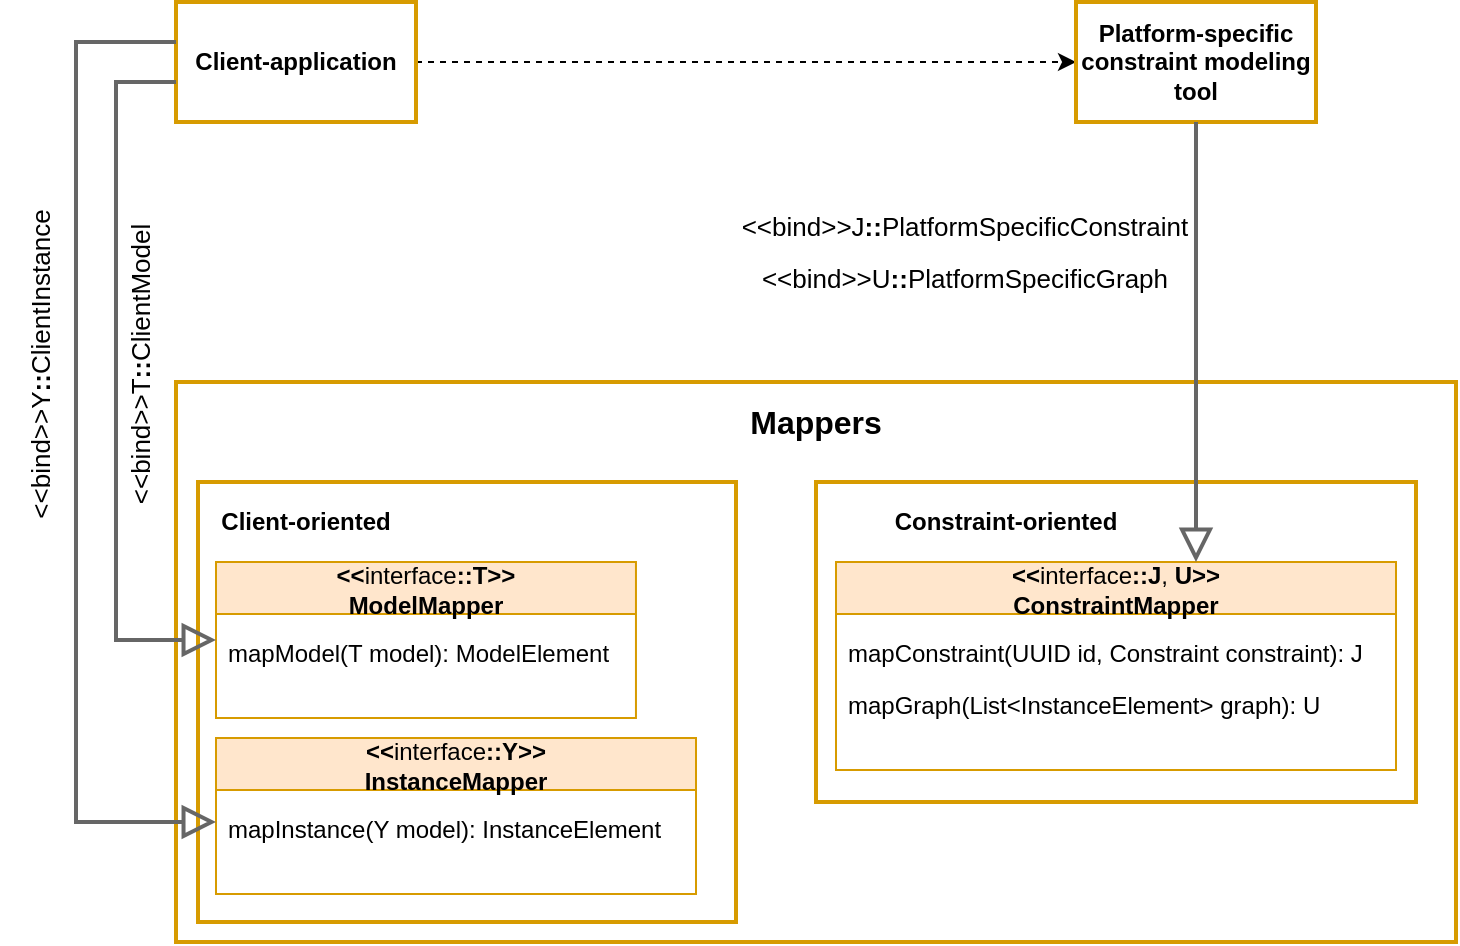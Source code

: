 <mxfile version="21.0.2" type="device"><diagram name="Page-1" id="nPY8ZxWgl_CReFnaYhJm"><mxGraphModel dx="1434" dy="834" grid="1" gridSize="10" guides="1" tooltips="1" connect="1" arrows="1" fold="1" page="1" pageScale="1" pageWidth="850" pageHeight="1100" math="0" shadow="0"><root><mxCell id="0"/><mxCell id="1" parent="0"/><mxCell id="gW2lD1iT8ykEcFyTGR89-1" value="" style="rounded=0;whiteSpace=wrap;html=1;strokeColor=#D79B00;strokeWidth=2;fontStyle=1" vertex="1" parent="1"><mxGeometry x="120" y="250" width="640" height="280" as="geometry"/></mxCell><mxCell id="gW2lD1iT8ykEcFyTGR89-41" value="" style="rounded=0;whiteSpace=wrap;html=1;strokeWidth=2;strokeColor=#D79B00;fontStyle=1;container=0;" vertex="1" parent="1"><mxGeometry x="440" y="300" width="300" height="160" as="geometry"/></mxCell><mxCell id="gW2lD1iT8ykEcFyTGR89-3" value="" style="rounded=0;whiteSpace=wrap;html=1;strokeWidth=2;strokeColor=#D79B00;fontStyle=1;container=0;" vertex="1" parent="1"><mxGeometry x="131" y="300" width="269" height="220" as="geometry"/></mxCell><mxCell id="gW2lD1iT8ykEcFyTGR89-2" value="Mappers" style="text;html=1;strokeColor=none;fillColor=none;align=center;verticalAlign=middle;whiteSpace=wrap;rounded=0;fontStyle=1;fontColor=#000000;fontSize=16;" vertex="1" parent="1"><mxGeometry x="410" y="255" width="60" height="30" as="geometry"/></mxCell><mxCell id="gW2lD1iT8ykEcFyTGR89-22" value="&lt;b&gt;&amp;lt;&amp;lt;&lt;/b&gt;interface&lt;b&gt;::T&lt;/b&gt;&lt;b style=&quot;background-color: initial;&quot;&gt;&amp;gt;&amp;gt;&lt;/b&gt;&lt;br&gt;&lt;b&gt;ModelMapper&lt;/b&gt;" style="swimlane;fontStyle=0;childLayout=stackLayout;horizontal=1;startSize=26;fillColor=#ffe6cc;horizontalStack=0;resizeParent=1;resizeParentMax=0;resizeLast=0;collapsible=1;marginBottom=0;whiteSpace=wrap;html=1;verticalAlign=middle;spacingTop=1;spacingBottom=0;spacing=2;spacingRight=0;flipH=0;flipV=0;direction=east;rotation=0;aspect=fixed;strokeColor=#d79b00;glass=0;rounded=0;shadow=0;" vertex="1" parent="1"><mxGeometry x="140" y="340" width="209.98" height="78" as="geometry"/></mxCell><mxCell id="gW2lD1iT8ykEcFyTGR89-23" value="mapModel(T model): ModelElement" style="text;strokeColor=none;fillColor=none;align=left;verticalAlign=top;spacingLeft=4;spacingRight=4;overflow=hidden;rotatable=0;points=[[0,0.5],[1,0.5]];portConstraint=eastwest;whiteSpace=wrap;html=1;strokeWidth=3;spacing=2;spacingTop=6;" vertex="1" parent="gW2lD1iT8ykEcFyTGR89-22"><mxGeometry y="26" width="209.98" height="26" as="geometry"/></mxCell><mxCell id="gW2lD1iT8ykEcFyTGR89-24" value="&amp;nbsp; &amp;nbsp;&amp;nbsp;" style="text;strokeColor=none;fillColor=none;align=left;verticalAlign=top;spacingLeft=4;spacingRight=4;overflow=hidden;rotatable=0;points=[[0,0.5],[1,0.5]];portConstraint=eastwest;whiteSpace=wrap;html=1;" vertex="1" parent="gW2lD1iT8ykEcFyTGR89-22"><mxGeometry y="52" width="209.98" height="26" as="geometry"/></mxCell><mxCell id="gW2lD1iT8ykEcFyTGR89-30" value="&lt;b&gt;&amp;lt;&amp;lt;&lt;/b&gt;interface&lt;b&gt;::Y&lt;/b&gt;&lt;b style=&quot;background-color: initial;&quot;&gt;&amp;gt;&amp;gt;&lt;/b&gt;&lt;br&gt;&lt;b&gt;InstanceMapper&lt;/b&gt;" style="swimlane;fontStyle=0;childLayout=stackLayout;horizontal=1;startSize=26;fillColor=#ffe6cc;horizontalStack=0;resizeParent=1;resizeParentMax=0;resizeLast=0;collapsible=1;marginBottom=0;whiteSpace=wrap;html=1;verticalAlign=middle;spacingTop=1;spacingBottom=0;spacing=2;spacingRight=0;flipH=0;flipV=0;direction=east;rotation=0;aspect=fixed;strokeColor=#d79b00;glass=0;rounded=0;shadow=0;" vertex="1" parent="1"><mxGeometry x="140" y="428" width="240" height="78" as="geometry"/></mxCell><mxCell id="gW2lD1iT8ykEcFyTGR89-31" value="mapInstance(Y model): InstanceElement" style="text;strokeColor=none;fillColor=none;align=left;verticalAlign=top;spacingLeft=4;spacingRight=4;overflow=hidden;rotatable=0;points=[[0,0.5],[1,0.5]];portConstraint=eastwest;whiteSpace=wrap;html=1;strokeWidth=3;spacing=2;spacingTop=6;" vertex="1" parent="gW2lD1iT8ykEcFyTGR89-30"><mxGeometry y="26" width="240" height="26" as="geometry"/></mxCell><mxCell id="gW2lD1iT8ykEcFyTGR89-32" value="&amp;nbsp; &amp;nbsp;&amp;nbsp;" style="text;strokeColor=none;fillColor=none;align=left;verticalAlign=top;spacingLeft=4;spacingRight=4;overflow=hidden;rotatable=0;points=[[0,0.5],[1,0.5]];portConstraint=eastwest;whiteSpace=wrap;html=1;" vertex="1" parent="gW2lD1iT8ykEcFyTGR89-30"><mxGeometry y="52" width="240" height="26" as="geometry"/></mxCell><mxCell id="gW2lD1iT8ykEcFyTGR89-33" value="&lt;b&gt;&amp;lt;&amp;lt;&lt;/b&gt;interface&lt;b&gt;::J&lt;/b&gt;, &lt;b&gt;U&lt;/b&gt;&lt;b style=&quot;background-color: initial;&quot;&gt;&amp;gt;&amp;gt;&lt;/b&gt;&lt;br&gt;&lt;b&gt;ConstraintMapper&lt;/b&gt;" style="swimlane;fontStyle=0;childLayout=stackLayout;horizontal=1;startSize=26;fillColor=#ffe6cc;horizontalStack=0;resizeParent=1;resizeParentMax=0;resizeLast=0;collapsible=1;marginBottom=0;whiteSpace=wrap;html=1;verticalAlign=middle;spacingTop=1;spacingBottom=0;spacing=2;spacingRight=0;flipH=0;flipV=0;direction=east;rotation=0;aspect=fixed;strokeColor=#d79b00;glass=0;rounded=0;shadow=0;" vertex="1" parent="1"><mxGeometry x="450" y="340" width="280" height="104" as="geometry"/></mxCell><mxCell id="gW2lD1iT8ykEcFyTGR89-35" value="mapConstraint(UUID id, Constraint constraint): J" style="text;strokeColor=none;fillColor=none;align=left;verticalAlign=top;spacingLeft=4;spacingRight=4;overflow=hidden;rotatable=0;points=[[0,0.5],[1,0.5]];portConstraint=eastwest;whiteSpace=wrap;html=1;spacingTop=6;" vertex="1" parent="gW2lD1iT8ykEcFyTGR89-33"><mxGeometry y="26" width="280" height="26" as="geometry"/></mxCell><mxCell id="gW2lD1iT8ykEcFyTGR89-37" value="mapGraph(List&amp;lt;InstanceElement&amp;gt; graph): U" style="text;strokeColor=none;fillColor=none;align=left;verticalAlign=top;spacingLeft=4;spacingRight=4;overflow=hidden;rotatable=0;points=[[0,0.5],[1,0.5]];portConstraint=eastwest;whiteSpace=wrap;html=1;spacingTop=6;" vertex="1" parent="gW2lD1iT8ykEcFyTGR89-33"><mxGeometry y="52" width="280" height="26" as="geometry"/></mxCell><mxCell id="gW2lD1iT8ykEcFyTGR89-36" style="text;strokeColor=none;fillColor=none;align=left;verticalAlign=top;spacingLeft=4;spacingRight=4;overflow=hidden;rotatable=0;points=[[0,0.5],[1,0.5]];portConstraint=eastwest;whiteSpace=wrap;html=1;" vertex="1" parent="gW2lD1iT8ykEcFyTGR89-33"><mxGeometry y="78" width="280" height="26" as="geometry"/></mxCell><mxCell id="gW2lD1iT8ykEcFyTGR89-4" value="Client-oriented" style="text;html=1;strokeColor=none;fillColor=none;align=center;verticalAlign=middle;whiteSpace=wrap;rounded=0;fontStyle=1;container=0;" vertex="1" parent="1"><mxGeometry x="140" y="305" width="90" height="30" as="geometry"/></mxCell><mxCell id="gW2lD1iT8ykEcFyTGR89-42" value="Constraint-oriented" style="text;html=1;strokeColor=none;fillColor=none;align=center;verticalAlign=middle;whiteSpace=wrap;rounded=0;fontStyle=1;container=0;" vertex="1" parent="1"><mxGeometry x="450" y="305" width="170" height="30" as="geometry"/></mxCell><mxCell id="gW2lD1iT8ykEcFyTGR89-52" style="edgeStyle=orthogonalEdgeStyle;rounded=0;orthogonalLoop=1;jettySize=auto;html=1;exitX=1;exitY=0.5;exitDx=0;exitDy=0;entryX=0;entryY=0.5;entryDx=0;entryDy=0;dashed=1;" edge="1" parent="1" source="gW2lD1iT8ykEcFyTGR89-43" target="gW2lD1iT8ykEcFyTGR89-49"><mxGeometry relative="1" as="geometry"/></mxCell><mxCell id="gW2lD1iT8ykEcFyTGR89-43" value="&lt;b&gt;Client-application&lt;/b&gt;" style="rounded=0;whiteSpace=wrap;html=1;strokeColor=#D79B00;strokeWidth=2;" vertex="1" parent="1"><mxGeometry x="120" y="60" width="120" height="60" as="geometry"/></mxCell><mxCell id="gW2lD1iT8ykEcFyTGR89-44" style="edgeStyle=orthogonalEdgeStyle;rounded=0;orthogonalLoop=1;jettySize=auto;html=1;endSize=12;endArrow=block;endFill=0;strokeWidth=2;fillColor=#f5f5f5;strokeColor=#666666;" edge="1" parent="1" source="gW2lD1iT8ykEcFyTGR89-43" target="gW2lD1iT8ykEcFyTGR89-22"><mxGeometry relative="1" as="geometry"><Array as="points"><mxPoint x="90" y="100"/><mxPoint x="90" y="379"/></Array></mxGeometry></mxCell><mxCell id="gW2lD1iT8ykEcFyTGR89-45" style="edgeStyle=orthogonalEdgeStyle;rounded=0;orthogonalLoop=1;jettySize=auto;html=1;endSize=12;endArrow=block;endFill=0;strokeWidth=2;fillColor=#f5f5f5;strokeColor=#666666;" edge="1" parent="1" source="gW2lD1iT8ykEcFyTGR89-43" target="gW2lD1iT8ykEcFyTGR89-30"><mxGeometry relative="1" as="geometry"><Array as="points"><mxPoint x="70" y="80"/><mxPoint x="70" y="470"/></Array></mxGeometry></mxCell><mxCell id="gW2lD1iT8ykEcFyTGR89-46" value="&lt;p style=&quot;line-height: 100%; font-size: 13px;&quot;&gt;&amp;lt;&amp;lt;bind&amp;gt;&amp;gt;T&lt;b&gt;::&lt;/b&gt;ClientModel&lt;/p&gt;" style="text;html=1;strokeColor=none;fillColor=none;align=center;verticalAlign=middle;rounded=0;rotation=0;fontStyle=0;spacing=0;whiteSpace=wrap;labelBackgroundColor=none;fontColor=#000000;horizontal=0;fontSize=13;" vertex="1" parent="1"><mxGeometry x="87" y="161" width="30" height="160" as="geometry"/></mxCell><mxCell id="gW2lD1iT8ykEcFyTGR89-48" value="&lt;p style=&quot;line-height: 100%; font-size: 13px;&quot;&gt;&amp;lt;&amp;lt;bind&amp;gt;&amp;gt;Y&lt;b&gt;::&lt;/b&gt;ClientInstance&lt;/p&gt;" style="text;html=1;strokeColor=none;fillColor=none;align=center;verticalAlign=middle;rounded=0;rotation=0;fontStyle=0;spacing=0;whiteSpace=wrap;labelBackgroundColor=none;fontColor=#000000;horizontal=0;fontSize=13;" vertex="1" parent="1"><mxGeometry x="37" y="161" width="30" height="160" as="geometry"/></mxCell><mxCell id="gW2lD1iT8ykEcFyTGR89-49" value="&lt;b&gt;Platform-specific constraint modeling tool&lt;/b&gt;" style="rounded=0;whiteSpace=wrap;html=1;strokeColor=#D79B00;strokeWidth=2;" vertex="1" parent="1"><mxGeometry x="570" y="60" width="120" height="60" as="geometry"/></mxCell><mxCell id="gW2lD1iT8ykEcFyTGR89-50" style="edgeStyle=orthogonalEdgeStyle;rounded=0;orthogonalLoop=1;jettySize=auto;html=1;endSize=12;endArrow=block;endFill=0;strokeWidth=2;fillColor=#f5f5f5;strokeColor=#666666;" edge="1" parent="1" source="gW2lD1iT8ykEcFyTGR89-49" target="gW2lD1iT8ykEcFyTGR89-33"><mxGeometry relative="1" as="geometry"><mxPoint x="130" y="110" as="sourcePoint"/><mxPoint x="150" y="389" as="targetPoint"/><Array as="points"><mxPoint x="630" y="280"/><mxPoint x="630" y="280"/></Array></mxGeometry></mxCell><mxCell id="gW2lD1iT8ykEcFyTGR89-51" value="&lt;p style=&quot;line-height: 100%; font-size: 13px;&quot;&gt;&amp;lt;&amp;lt;bind&amp;gt;&amp;gt;J&lt;b&gt;::&lt;/b&gt;PlatformSpecificConstraint&lt;/p&gt;&lt;p style=&quot;line-height: 100%; font-size: 13px;&quot;&gt;&amp;lt;&amp;lt;bind&amp;gt;&amp;gt;U&lt;b&gt;::&lt;/b&gt;PlatformSpecificGraph&lt;/p&gt;" style="text;html=1;strokeColor=none;fillColor=none;align=center;verticalAlign=middle;rounded=0;rotation=90;fontStyle=0;spacing=0;whiteSpace=wrap;labelBackgroundColor=none;fontColor=#000000;horizontal=0;fontSize=13;" vertex="1" parent="1"><mxGeometry x="479" y="57" width="70" height="255" as="geometry"/></mxCell></root></mxGraphModel></diagram></mxfile>